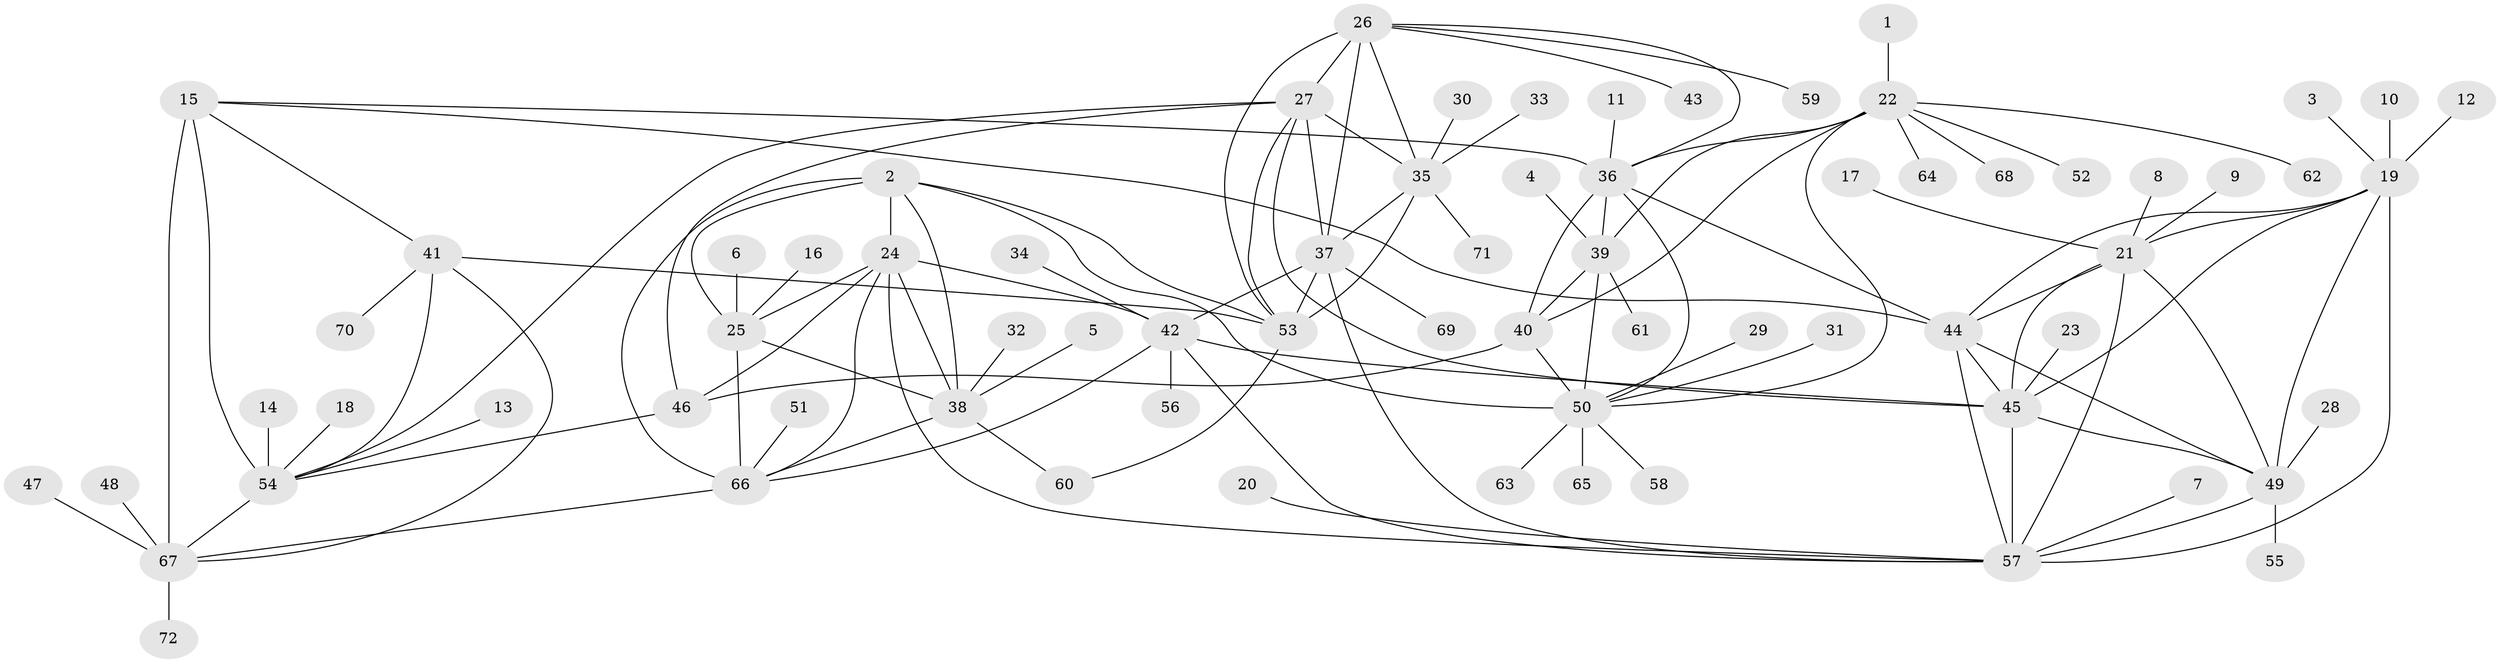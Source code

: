 // original degree distribution, {8: 0.0625, 7: 0.020833333333333332, 9: 0.027777777777777776, 12: 0.006944444444444444, 11: 0.034722222222222224, 13: 0.020833333333333332, 10: 0.0625, 6: 0.013888888888888888, 1: 0.5833333333333334, 2: 0.14583333333333334, 3: 0.020833333333333332}
// Generated by graph-tools (version 1.1) at 2025/26/03/09/25 03:26:47]
// undirected, 72 vertices, 118 edges
graph export_dot {
graph [start="1"]
  node [color=gray90,style=filled];
  1;
  2;
  3;
  4;
  5;
  6;
  7;
  8;
  9;
  10;
  11;
  12;
  13;
  14;
  15;
  16;
  17;
  18;
  19;
  20;
  21;
  22;
  23;
  24;
  25;
  26;
  27;
  28;
  29;
  30;
  31;
  32;
  33;
  34;
  35;
  36;
  37;
  38;
  39;
  40;
  41;
  42;
  43;
  44;
  45;
  46;
  47;
  48;
  49;
  50;
  51;
  52;
  53;
  54;
  55;
  56;
  57;
  58;
  59;
  60;
  61;
  62;
  63;
  64;
  65;
  66;
  67;
  68;
  69;
  70;
  71;
  72;
  1 -- 22 [weight=1.0];
  2 -- 24 [weight=2.0];
  2 -- 25 [weight=2.0];
  2 -- 38 [weight=2.0];
  2 -- 50 [weight=1.0];
  2 -- 53 [weight=3.0];
  2 -- 66 [weight=4.0];
  3 -- 19 [weight=1.0];
  4 -- 39 [weight=1.0];
  5 -- 38 [weight=1.0];
  6 -- 25 [weight=1.0];
  7 -- 57 [weight=1.0];
  8 -- 21 [weight=1.0];
  9 -- 21 [weight=1.0];
  10 -- 19 [weight=1.0];
  11 -- 36 [weight=1.0];
  12 -- 19 [weight=1.0];
  13 -- 54 [weight=1.0];
  14 -- 54 [weight=1.0];
  15 -- 36 [weight=1.0];
  15 -- 41 [weight=2.0];
  15 -- 44 [weight=1.0];
  15 -- 54 [weight=2.0];
  15 -- 67 [weight=6.0];
  16 -- 25 [weight=1.0];
  17 -- 21 [weight=1.0];
  18 -- 54 [weight=1.0];
  19 -- 21 [weight=2.0];
  19 -- 44 [weight=1.0];
  19 -- 45 [weight=1.0];
  19 -- 49 [weight=1.0];
  19 -- 57 [weight=1.0];
  20 -- 57 [weight=1.0];
  21 -- 44 [weight=2.0];
  21 -- 45 [weight=2.0];
  21 -- 49 [weight=2.0];
  21 -- 57 [weight=2.0];
  22 -- 36 [weight=1.0];
  22 -- 39 [weight=2.0];
  22 -- 40 [weight=1.0];
  22 -- 50 [weight=2.0];
  22 -- 52 [weight=1.0];
  22 -- 62 [weight=1.0];
  22 -- 64 [weight=1.0];
  22 -- 68 [weight=1.0];
  23 -- 45 [weight=1.0];
  24 -- 25 [weight=1.0];
  24 -- 38 [weight=1.0];
  24 -- 42 [weight=1.0];
  24 -- 46 [weight=1.0];
  24 -- 57 [weight=1.0];
  24 -- 66 [weight=2.0];
  25 -- 38 [weight=1.0];
  25 -- 66 [weight=2.0];
  26 -- 27 [weight=4.0];
  26 -- 35 [weight=2.0];
  26 -- 36 [weight=1.0];
  26 -- 37 [weight=2.0];
  26 -- 43 [weight=1.0];
  26 -- 53 [weight=2.0];
  26 -- 59 [weight=1.0];
  27 -- 35 [weight=2.0];
  27 -- 37 [weight=2.0];
  27 -- 45 [weight=1.0];
  27 -- 46 [weight=1.0];
  27 -- 53 [weight=2.0];
  27 -- 54 [weight=1.0];
  28 -- 49 [weight=1.0];
  29 -- 50 [weight=1.0];
  30 -- 35 [weight=1.0];
  31 -- 50 [weight=1.0];
  32 -- 38 [weight=1.0];
  33 -- 35 [weight=1.0];
  34 -- 42 [weight=1.0];
  35 -- 37 [weight=1.0];
  35 -- 53 [weight=1.0];
  35 -- 71 [weight=1.0];
  36 -- 39 [weight=2.0];
  36 -- 40 [weight=1.0];
  36 -- 44 [weight=1.0];
  36 -- 50 [weight=2.0];
  37 -- 42 [weight=1.0];
  37 -- 53 [weight=1.0];
  37 -- 57 [weight=1.0];
  37 -- 69 [weight=1.0];
  38 -- 60 [weight=1.0];
  38 -- 66 [weight=2.0];
  39 -- 40 [weight=2.0];
  39 -- 50 [weight=4.0];
  39 -- 61 [weight=1.0];
  40 -- 46 [weight=1.0];
  40 -- 50 [weight=2.0];
  41 -- 53 [weight=1.0];
  41 -- 54 [weight=1.0];
  41 -- 67 [weight=3.0];
  41 -- 70 [weight=1.0];
  42 -- 45 [weight=1.0];
  42 -- 56 [weight=1.0];
  42 -- 57 [weight=1.0];
  42 -- 66 [weight=1.0];
  44 -- 45 [weight=1.0];
  44 -- 49 [weight=1.0];
  44 -- 57 [weight=1.0];
  45 -- 49 [weight=1.0];
  45 -- 57 [weight=1.0];
  46 -- 54 [weight=1.0];
  47 -- 67 [weight=1.0];
  48 -- 67 [weight=1.0];
  49 -- 55 [weight=1.0];
  49 -- 57 [weight=1.0];
  50 -- 58 [weight=1.0];
  50 -- 63 [weight=1.0];
  50 -- 65 [weight=1.0];
  51 -- 66 [weight=1.0];
  53 -- 60 [weight=1.0];
  54 -- 67 [weight=3.0];
  66 -- 67 [weight=1.0];
  67 -- 72 [weight=1.0];
}
